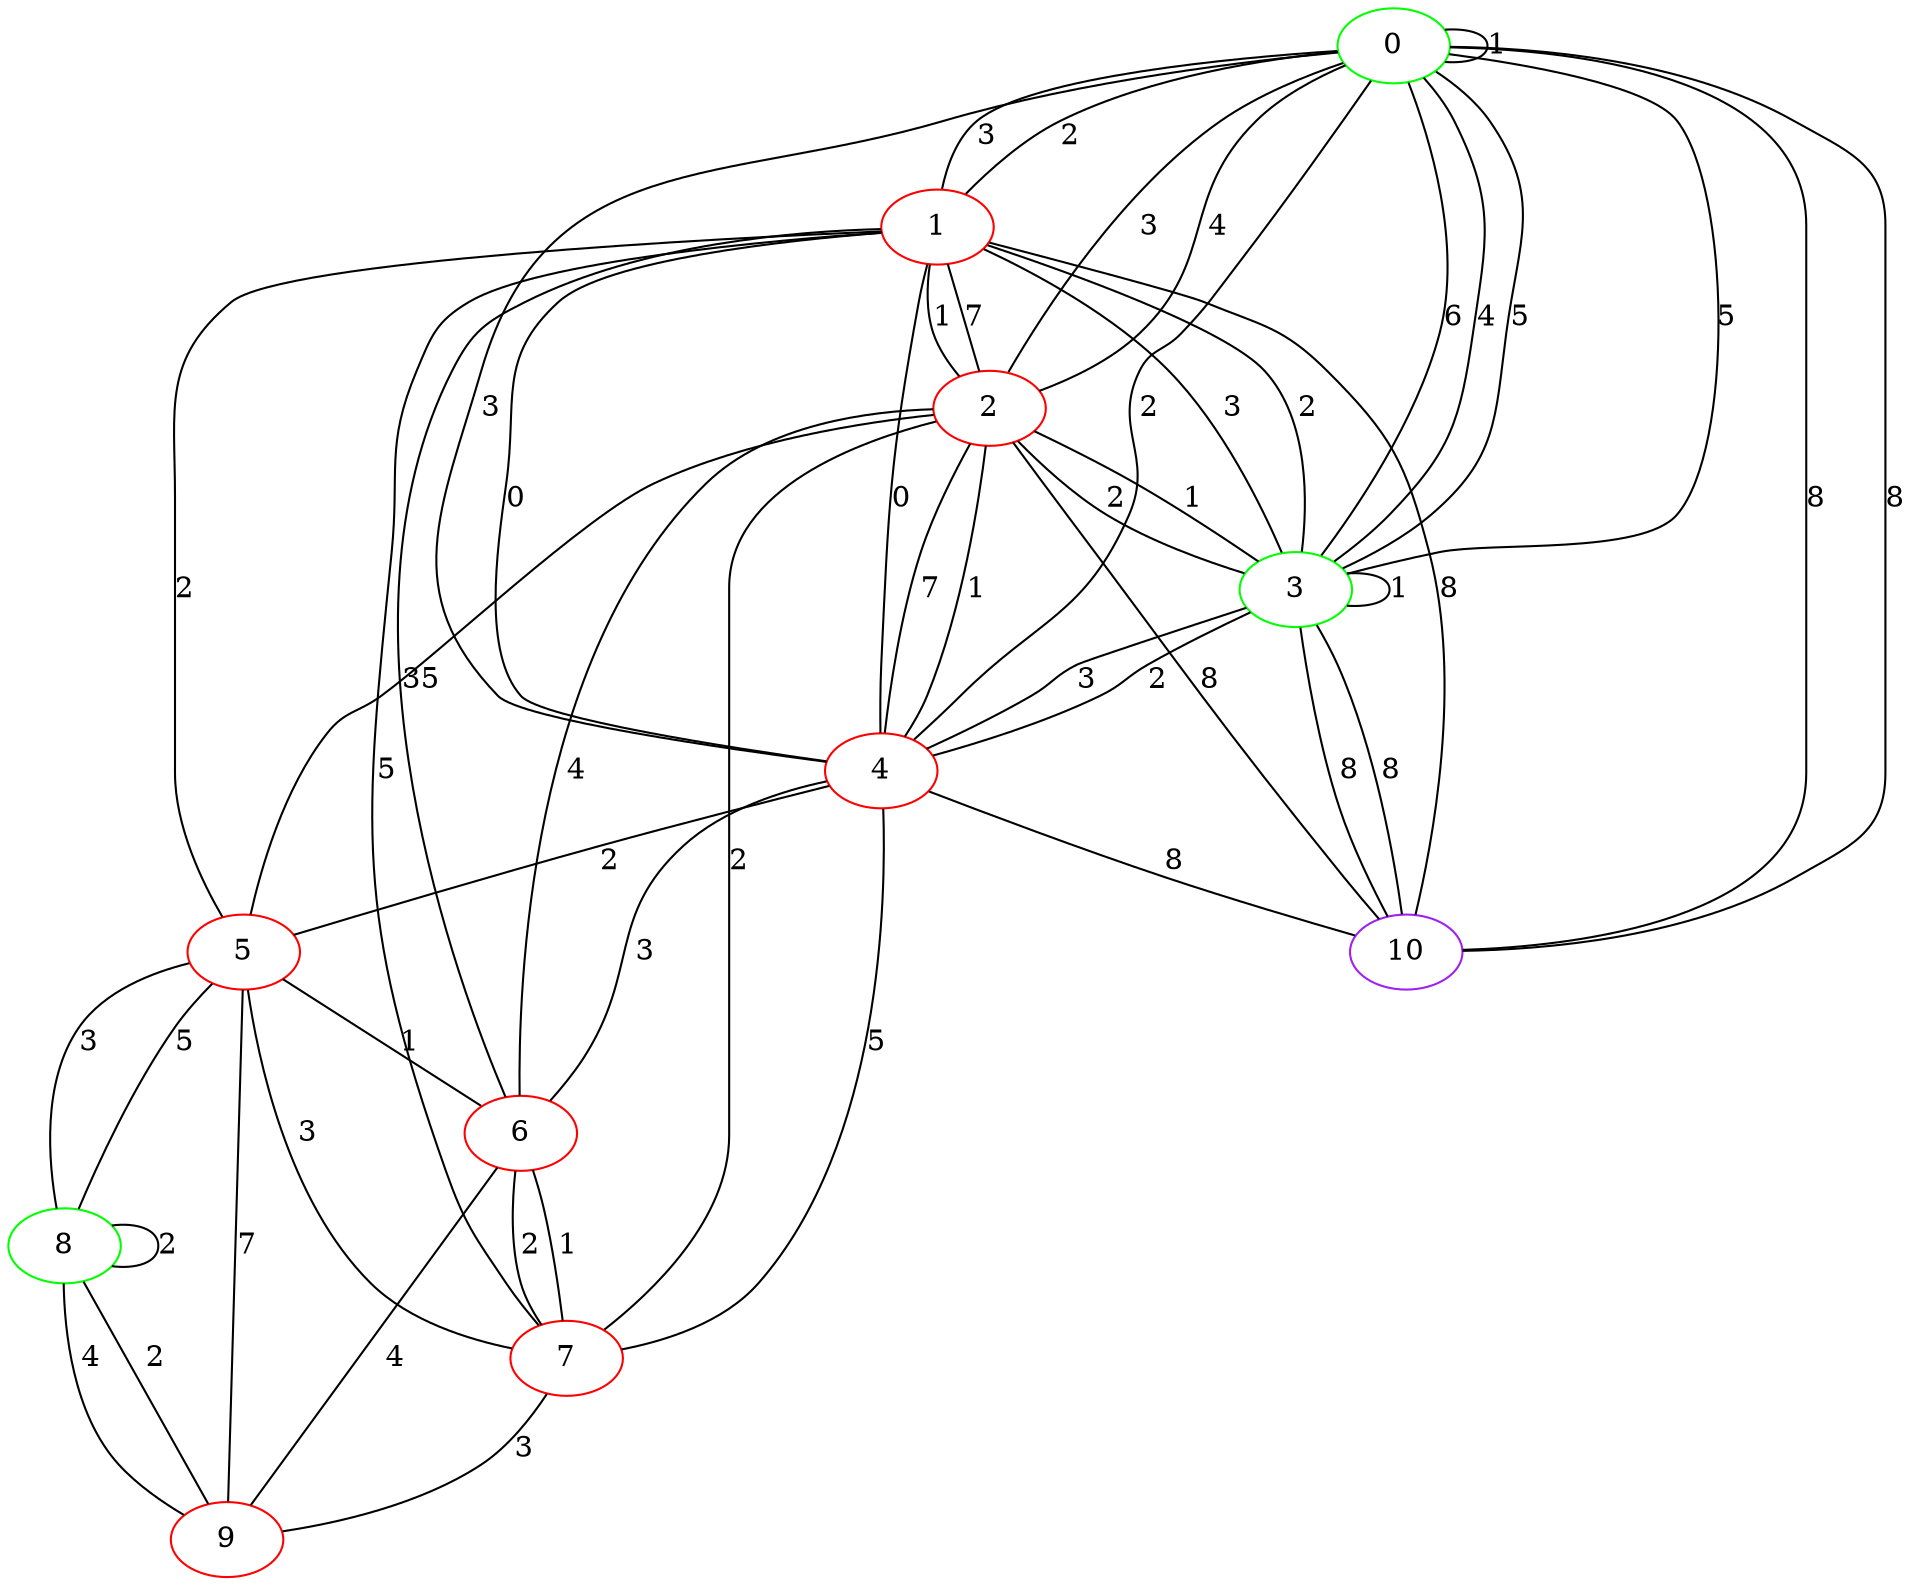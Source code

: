 graph "" {
0 [color=green, weight=2];
1 [color=red, weight=1];
2 [color=red, weight=1];
3 [color=green, weight=2];
4 [color=red, weight=1];
5 [color=red, weight=1];
6 [color=red, weight=1];
7 [color=red, weight=1];
8 [color=green, weight=2];
9 [color=red, weight=1];
10 [color=purple, weight=4];
0 -- 0  [key=0, label=1];
0 -- 1  [key=0, label=3];
0 -- 1  [key=1, label=2];
0 -- 2  [key=0, label=4];
0 -- 2  [key=1, label=3];
0 -- 3  [key=0, label=5];
0 -- 3  [key=1, label=6];
0 -- 3  [key=2, label=4];
0 -- 3  [key=3, label=5];
0 -- 4  [key=0, label=3];
0 -- 4  [key=1, label=2];
0 -- 10  [key=0, label=8];
0 -- 10  [key=1, label=8];
1 -- 2  [key=0, label=1];
1 -- 2  [key=1, label=7];
1 -- 3  [key=0, label=2];
1 -- 3  [key=1, label=3];
1 -- 4  [key=0, label=0];
1 -- 4  [key=1, label=0];
1 -- 5  [key=0, label=2];
1 -- 6  [key=0, label=3];
1 -- 7  [key=0, label=5];
1 -- 10  [key=0, label=8];
2 -- 3  [key=0, label=1];
2 -- 3  [key=1, label=2];
2 -- 4  [key=0, label=1];
2 -- 4  [key=1, label=7];
2 -- 5  [key=0, label=5];
2 -- 6  [key=0, label=4];
2 -- 7  [key=0, label=2];
2 -- 10  [key=0, label=8];
3 -- 3  [key=0, label=1];
3 -- 4  [key=0, label=2];
3 -- 4  [key=1, label=3];
3 -- 10  [key=0, label=8];
3 -- 10  [key=1, label=8];
4 -- 5  [key=0, label=2];
4 -- 6  [key=0, label=3];
4 -- 7  [key=0, label=5];
4 -- 10  [key=0, label=8];
5 -- 6  [key=0, label=1];
5 -- 7  [key=0, label=3];
5 -- 8  [key=0, label=3];
5 -- 8  [key=1, label=5];
5 -- 9  [key=0, label=7];
6 -- 7  [key=0, label=1];
6 -- 7  [key=1, label=2];
6 -- 9  [key=0, label=4];
7 -- 9  [key=0, label=3];
8 -- 8  [key=0, label=2];
8 -- 9  [key=0, label=4];
8 -- 9  [key=1, label=2];
}
